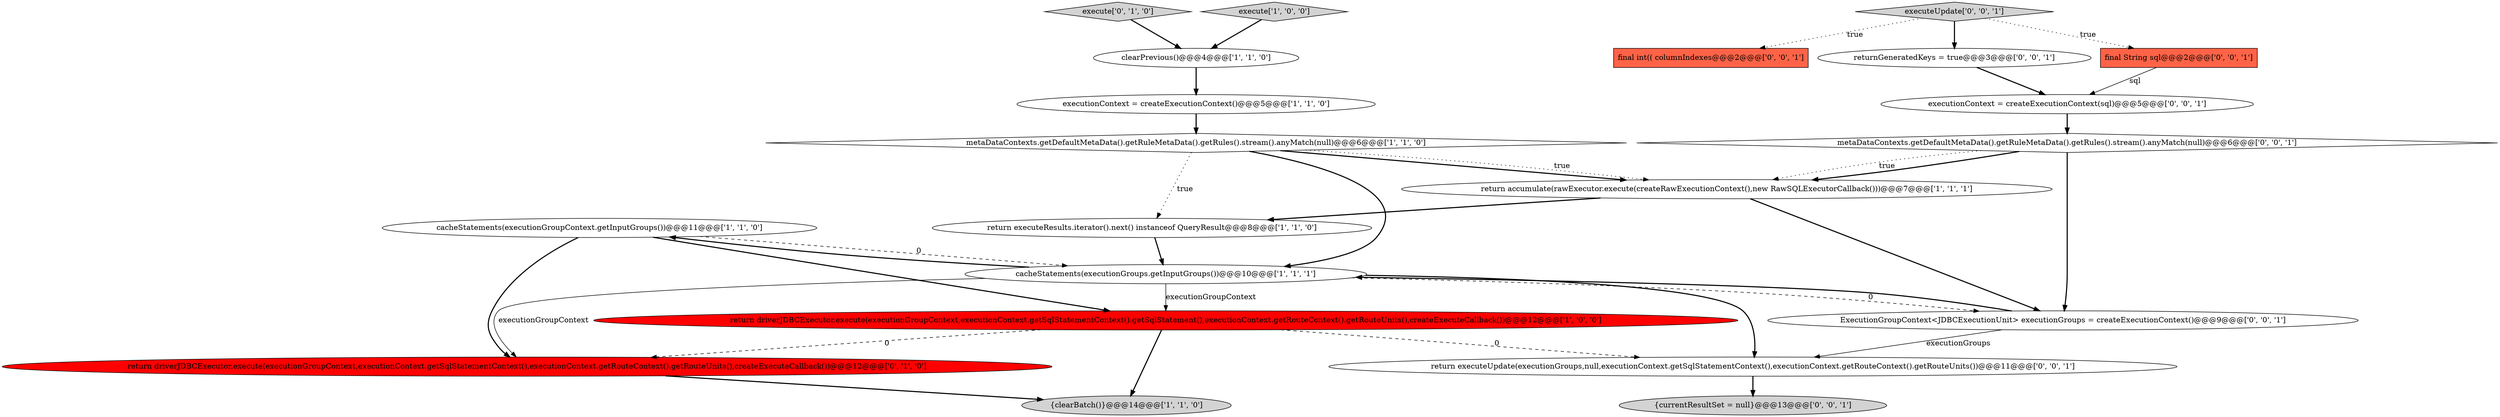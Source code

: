 digraph {
3 [style = filled, label = "{clearBatch()}@@@14@@@['1', '1', '0']", fillcolor = lightgray, shape = ellipse image = "AAA0AAABBB1BBB"];
1 [style = filled, label = "return accumulate(rawExecutor.execute(createRawExecutionContext(),new RawSQLExecutorCallback()))@@@7@@@['1', '1', '1']", fillcolor = white, shape = ellipse image = "AAA0AAABBB1BBB"];
2 [style = filled, label = "execute['1', '0', '0']", fillcolor = lightgray, shape = diamond image = "AAA0AAABBB1BBB"];
9 [style = filled, label = "cacheStatements(executionGroupContext.getInputGroups())@@@11@@@['1', '1', '0']", fillcolor = white, shape = ellipse image = "AAA0AAABBB1BBB"];
12 [style = filled, label = "final String sql@@@2@@@['0', '0', '1']", fillcolor = tomato, shape = box image = "AAA0AAABBB3BBB"];
10 [style = filled, label = "return driverJDBCExecutor.execute(executionGroupContext,executionContext.getSqlStatementContext(),executionContext.getRouteContext().getRouteUnits(),createExecuteCallback())@@@12@@@['0', '1', '0']", fillcolor = red, shape = ellipse image = "AAA1AAABBB2BBB"];
20 [style = filled, label = "return executeUpdate(executionGroups,null,executionContext.getSqlStatementContext(),executionContext.getRouteContext().getRouteUnits())@@@11@@@['0', '0', '1']", fillcolor = white, shape = ellipse image = "AAA0AAABBB3BBB"];
6 [style = filled, label = "return driverJDBCExecutor.execute(executionGroupContext,executionContext.getSqlStatementContext().getSqlStatement(),executionContext.getRouteContext().getRouteUnits(),createExecuteCallback())@@@12@@@['1', '0', '0']", fillcolor = red, shape = ellipse image = "AAA1AAABBB1BBB"];
14 [style = filled, label = "returnGeneratedKeys = true@@@3@@@['0', '0', '1']", fillcolor = white, shape = ellipse image = "AAA0AAABBB3BBB"];
4 [style = filled, label = "return executeResults.iterator().next() instanceof QueryResult@@@8@@@['1', '1', '0']", fillcolor = white, shape = ellipse image = "AAA0AAABBB1BBB"];
19 [style = filled, label = "metaDataContexts.getDefaultMetaData().getRuleMetaData().getRules().stream().anyMatch(null)@@@6@@@['0', '0', '1']", fillcolor = white, shape = diamond image = "AAA0AAABBB3BBB"];
17 [style = filled, label = "executionContext = createExecutionContext(sql)@@@5@@@['0', '0', '1']", fillcolor = white, shape = ellipse image = "AAA0AAABBB3BBB"];
15 [style = filled, label = "{currentResultSet = null}@@@13@@@['0', '0', '1']", fillcolor = lightgray, shape = ellipse image = "AAA0AAABBB3BBB"];
18 [style = filled, label = "executeUpdate['0', '0', '1']", fillcolor = lightgray, shape = diamond image = "AAA0AAABBB3BBB"];
11 [style = filled, label = "execute['0', '1', '0']", fillcolor = lightgray, shape = diamond image = "AAA0AAABBB2BBB"];
0 [style = filled, label = "clearPrevious()@@@4@@@['1', '1', '0']", fillcolor = white, shape = ellipse image = "AAA0AAABBB1BBB"];
8 [style = filled, label = "cacheStatements(executionGroups.getInputGroups())@@@10@@@['1', '1', '1']", fillcolor = white, shape = ellipse image = "AAA0AAABBB1BBB"];
7 [style = filled, label = "metaDataContexts.getDefaultMetaData().getRuleMetaData().getRules().stream().anyMatch(null)@@@6@@@['1', '1', '0']", fillcolor = white, shape = diamond image = "AAA0AAABBB1BBB"];
13 [style = filled, label = "ExecutionGroupContext<JDBCExecutionUnit> executionGroups = createExecutionContext()@@@9@@@['0', '0', '1']", fillcolor = white, shape = ellipse image = "AAA0AAABBB3BBB"];
16 [style = filled, label = "final int(( columnIndexes@@@2@@@['0', '0', '1']", fillcolor = tomato, shape = box image = "AAA0AAABBB3BBB"];
5 [style = filled, label = "executionContext = createExecutionContext()@@@5@@@['1', '1', '0']", fillcolor = white, shape = ellipse image = "AAA0AAABBB1BBB"];
6->3 [style = bold, label=""];
19->1 [style = dotted, label="true"];
1->4 [style = bold, label=""];
7->1 [style = bold, label=""];
13->20 [style = solid, label="executionGroups"];
18->16 [style = dotted, label="true"];
6->20 [style = dashed, label="0"];
10->3 [style = bold, label=""];
14->17 [style = bold, label=""];
8->6 [style = solid, label="executionGroupContext"];
9->10 [style = bold, label=""];
8->10 [style = solid, label="executionGroupContext"];
7->8 [style = bold, label=""];
9->8 [style = dashed, label="0"];
1->13 [style = bold, label=""];
17->19 [style = bold, label=""];
9->6 [style = bold, label=""];
6->10 [style = dashed, label="0"];
8->13 [style = dashed, label="0"];
19->1 [style = bold, label=""];
2->0 [style = bold, label=""];
11->0 [style = bold, label=""];
18->12 [style = dotted, label="true"];
8->20 [style = bold, label=""];
19->13 [style = bold, label=""];
7->4 [style = dotted, label="true"];
8->9 [style = bold, label=""];
5->7 [style = bold, label=""];
4->8 [style = bold, label=""];
13->8 [style = bold, label=""];
7->1 [style = dotted, label="true"];
20->15 [style = bold, label=""];
12->17 [style = solid, label="sql"];
18->14 [style = bold, label=""];
0->5 [style = bold, label=""];
}
